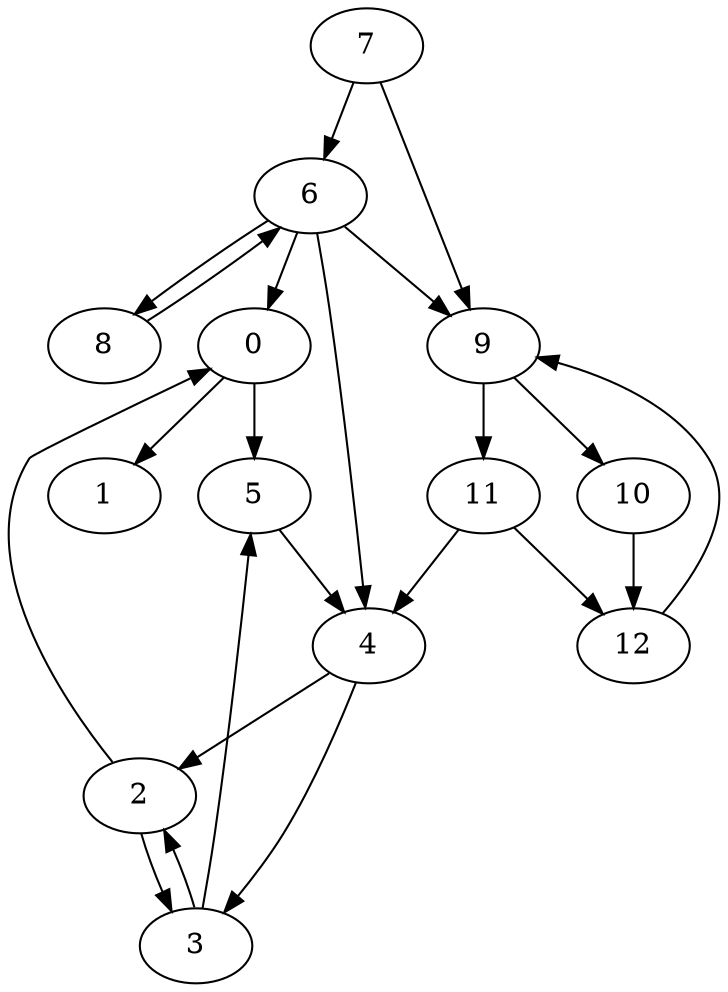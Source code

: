 digraph g {
	0 -> 5;
	0 -> 1;
	2 -> 0;
	2 -> 3;
	3 -> 5;
	3 -> 2;
	4 -> 3;
	4 -> 2;
	5 -> 4;
	6 -> 9;
	6 -> 4;
	6 -> 8;
	6 -> 0;
	7 -> 6;
	7 -> 9;
	8 -> 6;
	9 -> 11;
	9 -> 10;
	10 -> 12;
	11 -> 4;
	11 -> 12;
	12 -> 9;
}